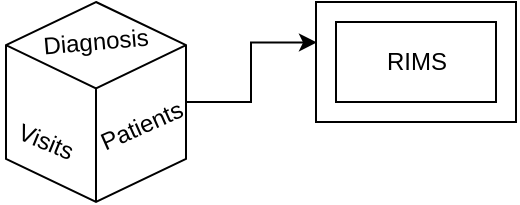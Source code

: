 <mxfile version="14.7.6" type="device"><diagram id="dGmEvzi-aOL3Srk-xw-Z" name="Page-1"><mxGraphModel dx="400" dy="218" grid="0" gridSize="10" guides="1" tooltips="1" connect="1" arrows="1" fold="1" page="1" pageScale="1" pageWidth="850" pageHeight="1100" math="0" shadow="0"><root><mxCell id="0"/><mxCell id="1" parent="0"/><mxCell id="UPZam0PbRDd4QhvxEUNn-11" style="edgeStyle=orthogonalEdgeStyle;rounded=0;orthogonalLoop=1;jettySize=auto;html=1;exitX=1;exitY=0.5;exitDx=0;exitDy=0;exitPerimeter=0;entryX=0.005;entryY=0.337;entryDx=0;entryDy=0;entryPerimeter=0;" edge="1" parent="1" source="UPZam0PbRDd4QhvxEUNn-5" target="UPZam0PbRDd4QhvxEUNn-10"><mxGeometry relative="1" as="geometry"/></mxCell><mxCell id="UPZam0PbRDd4QhvxEUNn-5" value="" style="html=1;whiteSpace=wrap;shape=isoCube2;backgroundOutline=1;isoAngle=15;" vertex="1" parent="1"><mxGeometry x="335" y="160" width="90" height="100" as="geometry"/></mxCell><mxCell id="UPZam0PbRDd4QhvxEUNn-6" value="Diagnosis" style="text;html=1;strokeColor=none;fillColor=none;align=center;verticalAlign=middle;whiteSpace=wrap;rounded=0;rotation=-5;" vertex="1" parent="1"><mxGeometry x="360" y="170" width="40" height="20" as="geometry"/></mxCell><mxCell id="UPZam0PbRDd4QhvxEUNn-7" value="Patients" style="text;html=1;strokeColor=none;fillColor=none;align=center;verticalAlign=middle;whiteSpace=wrap;rounded=0;rotation=-23.9;" vertex="1" parent="1"><mxGeometry x="383" y="212" width="40" height="20" as="geometry"/></mxCell><mxCell id="UPZam0PbRDd4QhvxEUNn-8" value="Visits" style="text;html=1;strokeColor=none;fillColor=none;align=center;verticalAlign=middle;whiteSpace=wrap;rounded=0;rotation=22.3;" vertex="1" parent="1"><mxGeometry x="335" y="220" width="40" height="20" as="geometry"/></mxCell><mxCell id="UPZam0PbRDd4QhvxEUNn-10" value="" style="verticalLabelPosition=bottom;verticalAlign=top;html=1;shape=mxgraph.basic.frame;dx=10;" vertex="1" parent="1"><mxGeometry x="490" y="160" width="100" height="60" as="geometry"/></mxCell><mxCell id="UPZam0PbRDd4QhvxEUNn-12" value="RIMS" style="text;html=1;align=center;verticalAlign=middle;resizable=0;points=[];autosize=1;strokeColor=none;" vertex="1" parent="1"><mxGeometry x="520" y="181" width="40" height="18" as="geometry"/></mxCell></root></mxGraphModel></diagram></mxfile>